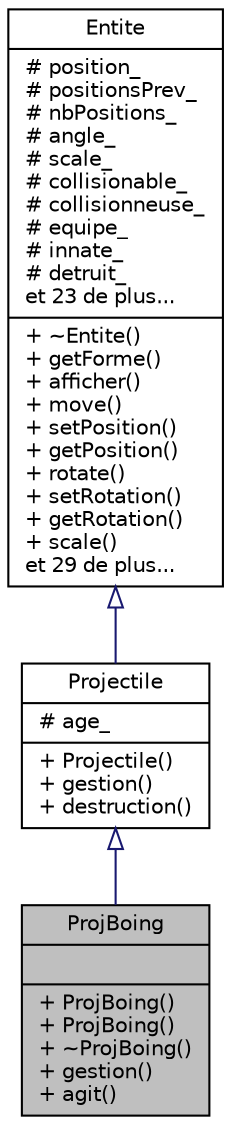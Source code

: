 digraph "ProjBoing"
{
 // INTERACTIVE_SVG=YES
  edge [fontname="Helvetica",fontsize="10",labelfontname="Helvetica",labelfontsize="10"];
  node [fontname="Helvetica",fontsize="10",shape=record];
  Node0 [label="{ProjBoing\n||+ ProjBoing()\l+ ProjBoing()\l+ ~ProjBoing()\l+ gestion()\l+ agit()\l}",height=0.2,width=0.4,color="black", fillcolor="grey75", style="filled", fontcolor="black"];
  Node1 -> Node0 [dir="back",color="midnightblue",fontsize="10",style="solid",arrowtail="onormal",fontname="Helvetica"];
  Node1 [label="{Projectile\n|# age_\l|+ Projectile()\l+ gestion()\l+ destruction()\l}",height=0.2,width=0.4,color="black", fillcolor="white", style="filled",URL="$class_projectile.html",tooltip="Classe abstraite qui définit la structure générale d&#39;un projectile, à faire hériter pour chaque proje..."];
  Node2 -> Node1 [dir="back",color="midnightblue",fontsize="10",style="solid",arrowtail="onormal",fontname="Helvetica"];
  Node2 [label="{Entite\n|# position_\l# positionsPrev_\l# nbPositions_\l# angle_\l# scale_\l# collisionable_\l# collisionneuse_\l# equipe_\l# innate_\l# detruit_\let 23 de plus...\l|+ ~Entite()\l+ getForme()\l+ afficher()\l+ move()\l+ setPosition()\l+ getPosition()\l+ rotate()\l+ setRotation()\l+ getRotation()\l+ scale()\let 29 de plus...\l}",height=0.2,width=0.4,color="black", fillcolor="white", style="filled",URL="$class_entite.html",tooltip="Classe virtuelle qui définit une entité "];
}
